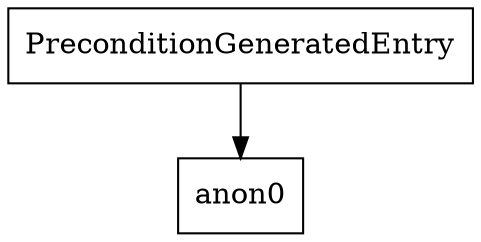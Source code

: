 digraph G {
  "PreconditionGeneratedEntry" [shape=box];
  "anon0" [shape=box];
  "PreconditionGeneratedEntry" -> "anon0";
}
